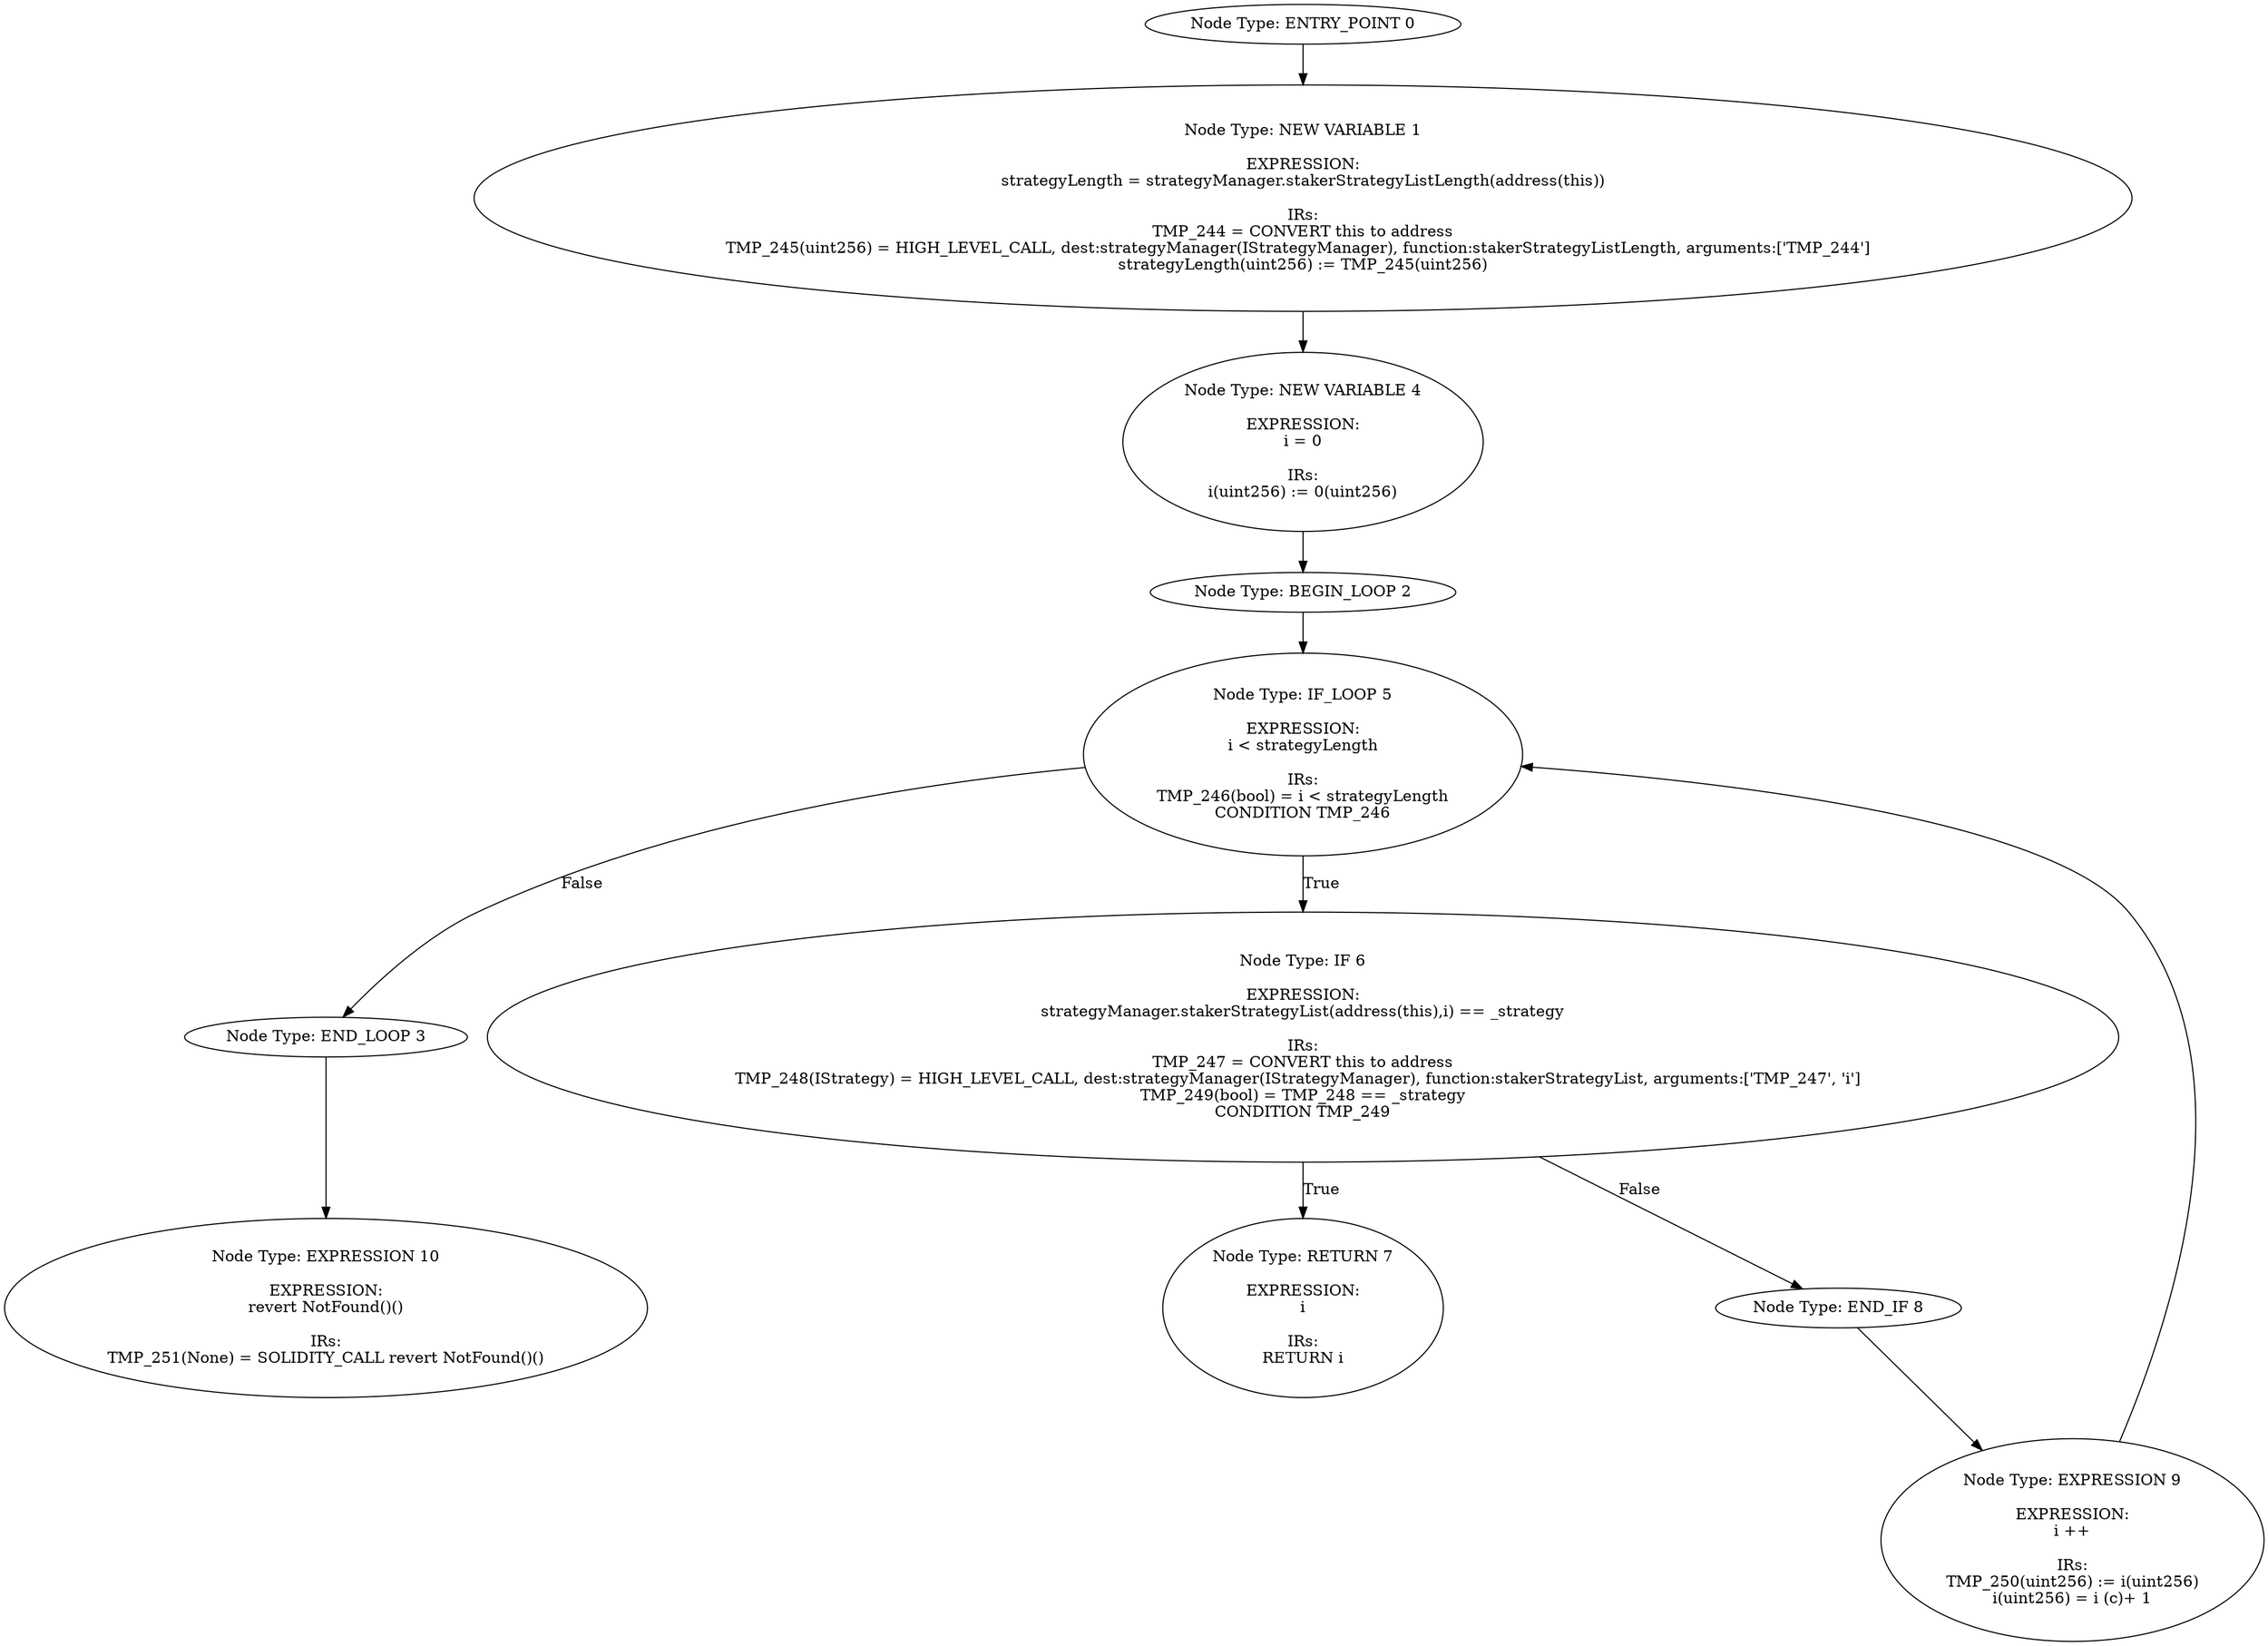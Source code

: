 digraph{
0[label="Node Type: ENTRY_POINT 0
"];
0->1;
1[label="Node Type: NEW VARIABLE 1

EXPRESSION:
strategyLength = strategyManager.stakerStrategyListLength(address(this))

IRs:
TMP_244 = CONVERT this to address
TMP_245(uint256) = HIGH_LEVEL_CALL, dest:strategyManager(IStrategyManager), function:stakerStrategyListLength, arguments:['TMP_244']  
strategyLength(uint256) := TMP_245(uint256)"];
1->4;
2[label="Node Type: BEGIN_LOOP 2
"];
2->5;
3[label="Node Type: END_LOOP 3
"];
3->10;
4[label="Node Type: NEW VARIABLE 4

EXPRESSION:
i = 0

IRs:
i(uint256) := 0(uint256)"];
4->2;
5[label="Node Type: IF_LOOP 5

EXPRESSION:
i < strategyLength

IRs:
TMP_246(bool) = i < strategyLength
CONDITION TMP_246"];
5->6[label="True"];
5->3[label="False"];
6[label="Node Type: IF 6

EXPRESSION:
strategyManager.stakerStrategyList(address(this),i) == _strategy

IRs:
TMP_247 = CONVERT this to address
TMP_248(IStrategy) = HIGH_LEVEL_CALL, dest:strategyManager(IStrategyManager), function:stakerStrategyList, arguments:['TMP_247', 'i']  
TMP_249(bool) = TMP_248 == _strategy
CONDITION TMP_249"];
6->7[label="True"];
6->8[label="False"];
7[label="Node Type: RETURN 7

EXPRESSION:
i

IRs:
RETURN i"];
8[label="Node Type: END_IF 8
"];
8->9;
9[label="Node Type: EXPRESSION 9

EXPRESSION:
i ++

IRs:
TMP_250(uint256) := i(uint256)
i(uint256) = i (c)+ 1"];
9->5;
10[label="Node Type: EXPRESSION 10

EXPRESSION:
revert NotFound()()

IRs:
TMP_251(None) = SOLIDITY_CALL revert NotFound()()"];
}

